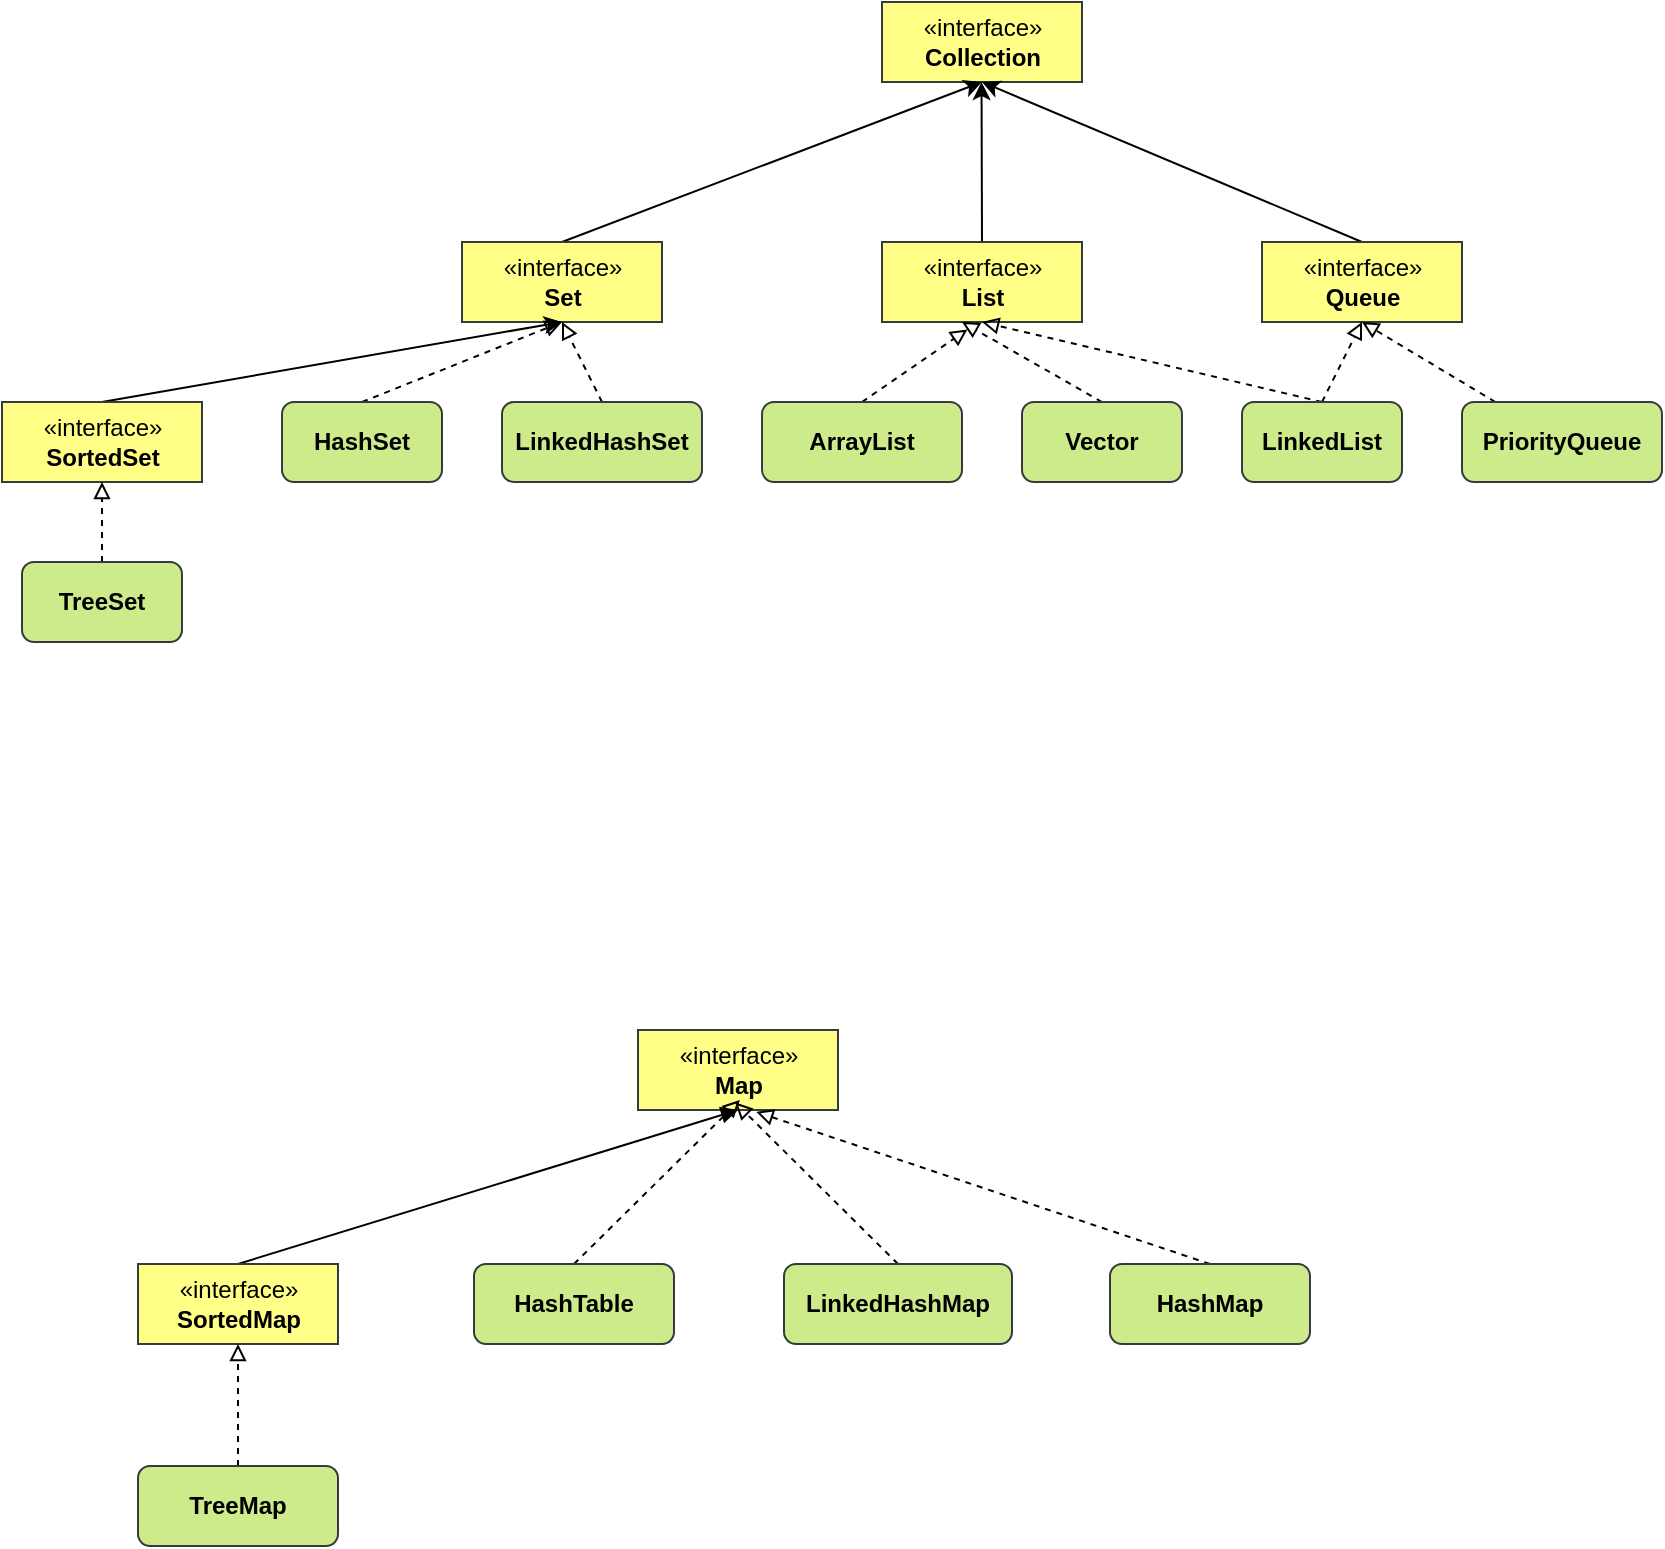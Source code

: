 <mxfile version="12.6.5" type="device"><diagram id="iQVgjvNB3s2aYsYGKZP4" name="Page-1"><mxGraphModel dx="1087" dy="440" grid="0" gridSize="10" guides="1" tooltips="1" connect="1" arrows="1" fold="1" page="0" pageScale="1" pageWidth="827" pageHeight="1169" math="0" shadow="0"><root><mxCell id="0"/><mxCell id="1" parent="0"/><mxCell id="qdpksY0ip9OIS6Jcdfwd-6" value="«interface»&lt;br&gt;&lt;b&gt;Collection&lt;/b&gt;" style="html=1;fillColor=#ffff88;strokeColor=#36393d;" vertex="1" parent="1"><mxGeometry x="702" y="177" width="100" height="40" as="geometry"/></mxCell><mxCell id="qdpksY0ip9OIS6Jcdfwd-19" style="edgeStyle=none;rounded=0;orthogonalLoop=1;jettySize=auto;html=1;exitX=0.5;exitY=0;exitDx=0;exitDy=0;entryX=0.5;entryY=1;entryDx=0;entryDy=0;" edge="1" parent="1" source="qdpksY0ip9OIS6Jcdfwd-7" target="qdpksY0ip9OIS6Jcdfwd-6"><mxGeometry relative="1" as="geometry"/></mxCell><mxCell id="qdpksY0ip9OIS6Jcdfwd-7" value="«interface»&lt;br&gt;&lt;b&gt;Set&lt;/b&gt;" style="html=1;fillColor=#ffff88;strokeColor=#36393d;" vertex="1" parent="1"><mxGeometry x="492" y="297" width="100" height="40" as="geometry"/></mxCell><mxCell id="qdpksY0ip9OIS6Jcdfwd-20" style="edgeStyle=none;rounded=0;orthogonalLoop=1;jettySize=auto;html=1;exitX=0.5;exitY=0;exitDx=0;exitDy=0;" edge="1" parent="1" source="qdpksY0ip9OIS6Jcdfwd-8"><mxGeometry relative="1" as="geometry"><mxPoint x="751.765" y="217" as="targetPoint"/></mxGeometry></mxCell><mxCell id="qdpksY0ip9OIS6Jcdfwd-8" value="«interface»&lt;br&gt;&lt;b&gt;List&lt;/b&gt;" style="html=1;fillColor=#ffff88;strokeColor=#36393d;" vertex="1" parent="1"><mxGeometry x="702" y="297" width="100" height="40" as="geometry"/></mxCell><mxCell id="qdpksY0ip9OIS6Jcdfwd-21" style="edgeStyle=none;rounded=0;orthogonalLoop=1;jettySize=auto;html=1;exitX=0.5;exitY=0;exitDx=0;exitDy=0;" edge="1" parent="1" source="qdpksY0ip9OIS6Jcdfwd-9"><mxGeometry relative="1" as="geometry"><mxPoint x="752" y="217" as="targetPoint"/></mxGeometry></mxCell><mxCell id="qdpksY0ip9OIS6Jcdfwd-9" value="«interface»&lt;br&gt;&lt;b&gt;Queue&lt;/b&gt;" style="html=1;fillColor=#ffff88;strokeColor=#36393d;" vertex="1" parent="1"><mxGeometry x="892" y="297" width="100" height="40" as="geometry"/></mxCell><mxCell id="qdpksY0ip9OIS6Jcdfwd-22" style="edgeStyle=none;rounded=0;orthogonalLoop=1;jettySize=auto;html=1;exitX=0.5;exitY=0;exitDx=0;exitDy=0;entryX=0.5;entryY=1;entryDx=0;entryDy=0;" edge="1" parent="1" source="qdpksY0ip9OIS6Jcdfwd-10" target="qdpksY0ip9OIS6Jcdfwd-7"><mxGeometry relative="1" as="geometry"/></mxCell><mxCell id="qdpksY0ip9OIS6Jcdfwd-10" value="«interface»&lt;br&gt;&lt;b&gt;SortedSet&lt;br&gt;&lt;/b&gt;" style="html=1;fillColor=#ffff88;strokeColor=#36393d;" vertex="1" parent="1"><mxGeometry x="262" y="377" width="100" height="40" as="geometry"/></mxCell><mxCell id="qdpksY0ip9OIS6Jcdfwd-23" style="edgeStyle=none;rounded=0;orthogonalLoop=1;jettySize=auto;html=1;exitX=0.5;exitY=0;exitDx=0;exitDy=0;dashed=1;endArrow=block;endFill=0;" edge="1" parent="1" source="qdpksY0ip9OIS6Jcdfwd-11"><mxGeometry relative="1" as="geometry"><mxPoint x="542" y="337" as="targetPoint"/></mxGeometry></mxCell><mxCell id="qdpksY0ip9OIS6Jcdfwd-11" value="&lt;b&gt;HashSet&lt;/b&gt;" style="rounded=1;whiteSpace=wrap;html=1;fillColor=#cdeb8b;strokeColor=#36393d;" vertex="1" parent="1"><mxGeometry x="402" y="377" width="80" height="40" as="geometry"/></mxCell><mxCell id="qdpksY0ip9OIS6Jcdfwd-24" style="edgeStyle=none;rounded=0;orthogonalLoop=1;jettySize=auto;html=1;exitX=0.5;exitY=0;exitDx=0;exitDy=0;dashed=1;endArrow=block;endFill=0;" edge="1" parent="1" source="qdpksY0ip9OIS6Jcdfwd-12"><mxGeometry relative="1" as="geometry"><mxPoint x="542" y="337" as="targetPoint"/></mxGeometry></mxCell><mxCell id="qdpksY0ip9OIS6Jcdfwd-12" value="&lt;b&gt;LinkedHashSet&lt;/b&gt;" style="rounded=1;whiteSpace=wrap;html=1;fillColor=#cdeb8b;strokeColor=#36393d;" vertex="1" parent="1"><mxGeometry x="512" y="377" width="100" height="40" as="geometry"/></mxCell><mxCell id="qdpksY0ip9OIS6Jcdfwd-25" style="edgeStyle=none;rounded=0;orthogonalLoop=1;jettySize=auto;html=1;exitX=0.5;exitY=0;exitDx=0;exitDy=0;entryX=0.427;entryY=1.093;entryDx=0;entryDy=0;entryPerimeter=0;dashed=1;endArrow=block;endFill=0;" edge="1" parent="1" source="qdpksY0ip9OIS6Jcdfwd-13" target="qdpksY0ip9OIS6Jcdfwd-8"><mxGeometry relative="1" as="geometry"/></mxCell><mxCell id="qdpksY0ip9OIS6Jcdfwd-13" value="&lt;b&gt;ArrayList&lt;/b&gt;" style="rounded=1;whiteSpace=wrap;html=1;fillColor=#cdeb8b;strokeColor=#36393d;" vertex="1" parent="1"><mxGeometry x="642" y="377" width="100" height="40" as="geometry"/></mxCell><mxCell id="qdpksY0ip9OIS6Jcdfwd-26" style="edgeStyle=none;rounded=0;orthogonalLoop=1;jettySize=auto;html=1;exitX=0.5;exitY=0;exitDx=0;exitDy=0;dashed=1;endArrow=block;endFill=0;" edge="1" parent="1" source="qdpksY0ip9OIS6Jcdfwd-14"><mxGeometry relative="1" as="geometry"><mxPoint x="742" y="337" as="targetPoint"/></mxGeometry></mxCell><mxCell id="qdpksY0ip9OIS6Jcdfwd-14" value="&lt;b&gt;Vector&lt;/b&gt;" style="rounded=1;whiteSpace=wrap;html=1;fillColor=#cdeb8b;strokeColor=#36393d;" vertex="1" parent="1"><mxGeometry x="772" y="377" width="80" height="40" as="geometry"/></mxCell><mxCell id="qdpksY0ip9OIS6Jcdfwd-27" style="edgeStyle=none;rounded=0;orthogonalLoop=1;jettySize=auto;html=1;exitX=0.5;exitY=0;exitDx=0;exitDy=0;dashed=1;endArrow=block;endFill=0;" edge="1" parent="1" source="qdpksY0ip9OIS6Jcdfwd-15"><mxGeometry relative="1" as="geometry"><mxPoint x="752" y="337" as="targetPoint"/></mxGeometry></mxCell><mxCell id="qdpksY0ip9OIS6Jcdfwd-28" style="edgeStyle=none;rounded=0;orthogonalLoop=1;jettySize=auto;html=1;exitX=0.5;exitY=0;exitDx=0;exitDy=0;entryX=0.5;entryY=1;entryDx=0;entryDy=0;dashed=1;endArrow=block;endFill=0;" edge="1" parent="1" source="qdpksY0ip9OIS6Jcdfwd-15" target="qdpksY0ip9OIS6Jcdfwd-9"><mxGeometry relative="1" as="geometry"/></mxCell><mxCell id="qdpksY0ip9OIS6Jcdfwd-15" value="&lt;b&gt;LinkedList&lt;/b&gt;" style="rounded=1;whiteSpace=wrap;html=1;fillColor=#cdeb8b;strokeColor=#36393d;" vertex="1" parent="1"><mxGeometry x="882" y="377" width="80" height="40" as="geometry"/></mxCell><mxCell id="qdpksY0ip9OIS6Jcdfwd-29" style="edgeStyle=none;rounded=0;orthogonalLoop=1;jettySize=auto;html=1;entryX=0.5;entryY=1;entryDx=0;entryDy=0;dashed=1;endArrow=block;endFill=0;" edge="1" parent="1" source="qdpksY0ip9OIS6Jcdfwd-18" target="qdpksY0ip9OIS6Jcdfwd-9"><mxGeometry relative="1" as="geometry"/></mxCell><mxCell id="qdpksY0ip9OIS6Jcdfwd-18" value="&lt;b&gt;PriorityQueue&lt;/b&gt;" style="rounded=1;whiteSpace=wrap;html=1;fillColor=#cdeb8b;strokeColor=#36393d;" vertex="1" parent="1"><mxGeometry x="992" y="377" width="100" height="40" as="geometry"/></mxCell><mxCell id="qdpksY0ip9OIS6Jcdfwd-31" style="edgeStyle=none;rounded=0;orthogonalLoop=1;jettySize=auto;html=1;exitX=0.5;exitY=0;exitDx=0;exitDy=0;entryX=0.5;entryY=1;entryDx=0;entryDy=0;dashed=1;endArrow=block;endFill=0;" edge="1" parent="1" source="qdpksY0ip9OIS6Jcdfwd-30" target="qdpksY0ip9OIS6Jcdfwd-10"><mxGeometry relative="1" as="geometry"/></mxCell><mxCell id="qdpksY0ip9OIS6Jcdfwd-30" value="&lt;b&gt;TreeSet&lt;/b&gt;" style="rounded=1;whiteSpace=wrap;html=1;fillColor=#cdeb8b;strokeColor=#36393d;" vertex="1" parent="1"><mxGeometry x="272" y="457" width="80" height="40" as="geometry"/></mxCell><mxCell id="qdpksY0ip9OIS6Jcdfwd-32" value="«interface»&lt;br&gt;&lt;b&gt;Map&lt;/b&gt;" style="html=1;fillColor=#ffff88;strokeColor=#36393d;" vertex="1" parent="1"><mxGeometry x="580" y="691" width="100" height="40" as="geometry"/></mxCell><mxCell id="qdpksY0ip9OIS6Jcdfwd-38" style="edgeStyle=none;rounded=0;orthogonalLoop=1;jettySize=auto;html=1;exitX=0.5;exitY=0;exitDx=0;exitDy=0;entryX=0.5;entryY=1;entryDx=0;entryDy=0;endArrow=block;endFill=1;" edge="1" parent="1" source="qdpksY0ip9OIS6Jcdfwd-33" target="qdpksY0ip9OIS6Jcdfwd-32"><mxGeometry relative="1" as="geometry"/></mxCell><mxCell id="qdpksY0ip9OIS6Jcdfwd-33" value="«interface»&lt;br&gt;&lt;b&gt;SortedMap&lt;br&gt;&lt;/b&gt;" style="html=1;fillColor=#ffff88;strokeColor=#36393d;" vertex="1" parent="1"><mxGeometry x="330" y="808" width="100" height="40" as="geometry"/></mxCell><mxCell id="qdpksY0ip9OIS6Jcdfwd-39" style="edgeStyle=none;rounded=0;orthogonalLoop=1;jettySize=auto;html=1;exitX=0.5;exitY=0;exitDx=0;exitDy=0;dashed=1;endArrow=block;endFill=0;" edge="1" parent="1" source="qdpksY0ip9OIS6Jcdfwd-34"><mxGeometry relative="1" as="geometry"><mxPoint x="630.941" y="726.059" as="targetPoint"/></mxGeometry></mxCell><mxCell id="qdpksY0ip9OIS6Jcdfwd-34" value="&lt;b&gt;HashTable&lt;/b&gt;" style="rounded=1;whiteSpace=wrap;html=1;fillColor=#cdeb8b;strokeColor=#36393d;" vertex="1" parent="1"><mxGeometry x="498" y="808" width="100" height="40" as="geometry"/></mxCell><mxCell id="qdpksY0ip9OIS6Jcdfwd-40" style="edgeStyle=none;rounded=0;orthogonalLoop=1;jettySize=auto;html=1;exitX=0.5;exitY=0;exitDx=0;exitDy=0;dashed=1;endArrow=block;endFill=0;" edge="1" parent="1" source="qdpksY0ip9OIS6Jcdfwd-35"><mxGeometry relative="1" as="geometry"><mxPoint x="628.588" y="727.235" as="targetPoint"/></mxGeometry></mxCell><mxCell id="qdpksY0ip9OIS6Jcdfwd-35" value="&lt;b&gt;LinkedHashMap&lt;/b&gt;" style="rounded=1;whiteSpace=wrap;html=1;fillColor=#cdeb8b;strokeColor=#36393d;" vertex="1" parent="1"><mxGeometry x="653" y="808" width="114" height="40" as="geometry"/></mxCell><mxCell id="qdpksY0ip9OIS6Jcdfwd-41" style="edgeStyle=none;rounded=0;orthogonalLoop=1;jettySize=auto;html=1;exitX=0.5;exitY=0;exitDx=0;exitDy=0;dashed=1;endArrow=block;endFill=0;" edge="1" parent="1" source="qdpksY0ip9OIS6Jcdfwd-36"><mxGeometry relative="1" as="geometry"><mxPoint x="639.176" y="731.941" as="targetPoint"/></mxGeometry></mxCell><mxCell id="qdpksY0ip9OIS6Jcdfwd-36" value="&lt;b&gt;HashMap&lt;/b&gt;" style="rounded=1;whiteSpace=wrap;html=1;fillColor=#cdeb8b;strokeColor=#36393d;" vertex="1" parent="1"><mxGeometry x="816" y="808" width="100" height="40" as="geometry"/></mxCell><mxCell id="qdpksY0ip9OIS6Jcdfwd-42" style="edgeStyle=none;rounded=0;orthogonalLoop=1;jettySize=auto;html=1;exitX=0.5;exitY=0;exitDx=0;exitDy=0;entryX=0.5;entryY=1;entryDx=0;entryDy=0;dashed=1;endArrow=block;endFill=0;" edge="1" parent="1" source="qdpksY0ip9OIS6Jcdfwd-37" target="qdpksY0ip9OIS6Jcdfwd-33"><mxGeometry relative="1" as="geometry"/></mxCell><mxCell id="qdpksY0ip9OIS6Jcdfwd-37" value="&lt;b&gt;TreeMap&lt;/b&gt;" style="rounded=1;whiteSpace=wrap;html=1;fillColor=#cdeb8b;strokeColor=#36393d;" vertex="1" parent="1"><mxGeometry x="330" y="909" width="100" height="40" as="geometry"/></mxCell></root></mxGraphModel></diagram></mxfile>